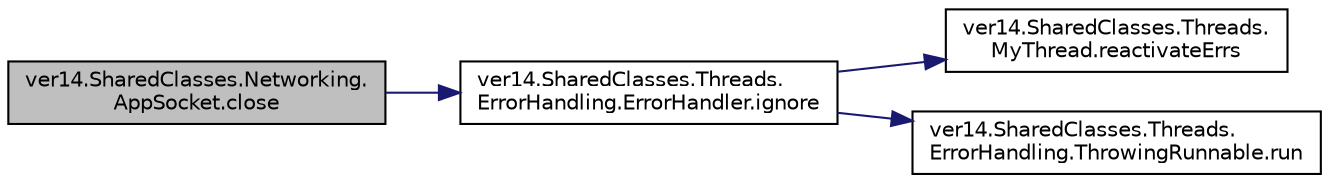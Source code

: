 digraph "ver14.SharedClasses.Networking.AppSocket.close"
{
 // LATEX_PDF_SIZE
  edge [fontname="Helvetica",fontsize="10",labelfontname="Helvetica",labelfontsize="10"];
  node [fontname="Helvetica",fontsize="10",shape=record];
  rankdir="LR";
  Node1 [label="ver14.SharedClasses.Networking.\lAppSocket.close",height=0.2,width=0.4,color="black", fillcolor="grey75", style="filled", fontcolor="black",tooltip=" "];
  Node1 -> Node2 [color="midnightblue",fontsize="10",style="solid"];
  Node2 [label="ver14.SharedClasses.Threads.\lErrorHandling.ErrorHandler.ignore",height=0.2,width=0.4,color="black", fillcolor="white", style="filled",URL="$interfacever14_1_1_shared_classes_1_1_threads_1_1_error_handling_1_1_error_handler.html#a47e4bc93b0ada0b7179d2ea577a2acb0",tooltip=" "];
  Node2 -> Node3 [color="midnightblue",fontsize="10",style="solid"];
  Node3 [label="ver14.SharedClasses.Threads.\lMyThread.reactivateErrs",height=0.2,width=0.4,color="black", fillcolor="white", style="filled",URL="$classver14_1_1_shared_classes_1_1_threads_1_1_my_thread.html#ab1098baaedbaa1d04a2b4849c734b8ae",tooltip=" "];
  Node2 -> Node4 [color="midnightblue",fontsize="10",style="solid"];
  Node4 [label="ver14.SharedClasses.Threads.\lErrorHandling.ThrowingRunnable.run",height=0.2,width=0.4,color="black", fillcolor="white", style="filled",URL="$interfacever14_1_1_shared_classes_1_1_threads_1_1_error_handling_1_1_throwing_runnable.html#a80132f6979ad8afc9b35361f664b5006",tooltip=" "];
}
